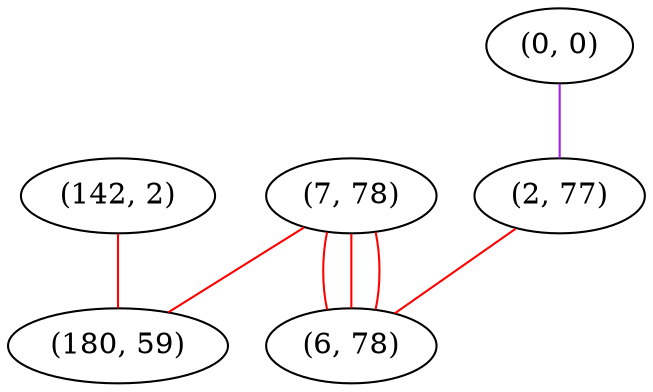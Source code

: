 graph "" {
"(7, 78)";
"(0, 0)";
"(2, 77)";
"(142, 2)";
"(180, 59)";
"(6, 78)";
"(7, 78)" -- "(180, 59)"  [color=red, key=0, weight=1];
"(7, 78)" -- "(6, 78)"  [color=red, key=0, weight=1];
"(7, 78)" -- "(6, 78)"  [color=red, key=1, weight=1];
"(7, 78)" -- "(6, 78)"  [color=red, key=2, weight=1];
"(0, 0)" -- "(2, 77)"  [color=purple, key=0, weight=4];
"(2, 77)" -- "(6, 78)"  [color=red, key=0, weight=1];
"(142, 2)" -- "(180, 59)"  [color=red, key=0, weight=1];
}
